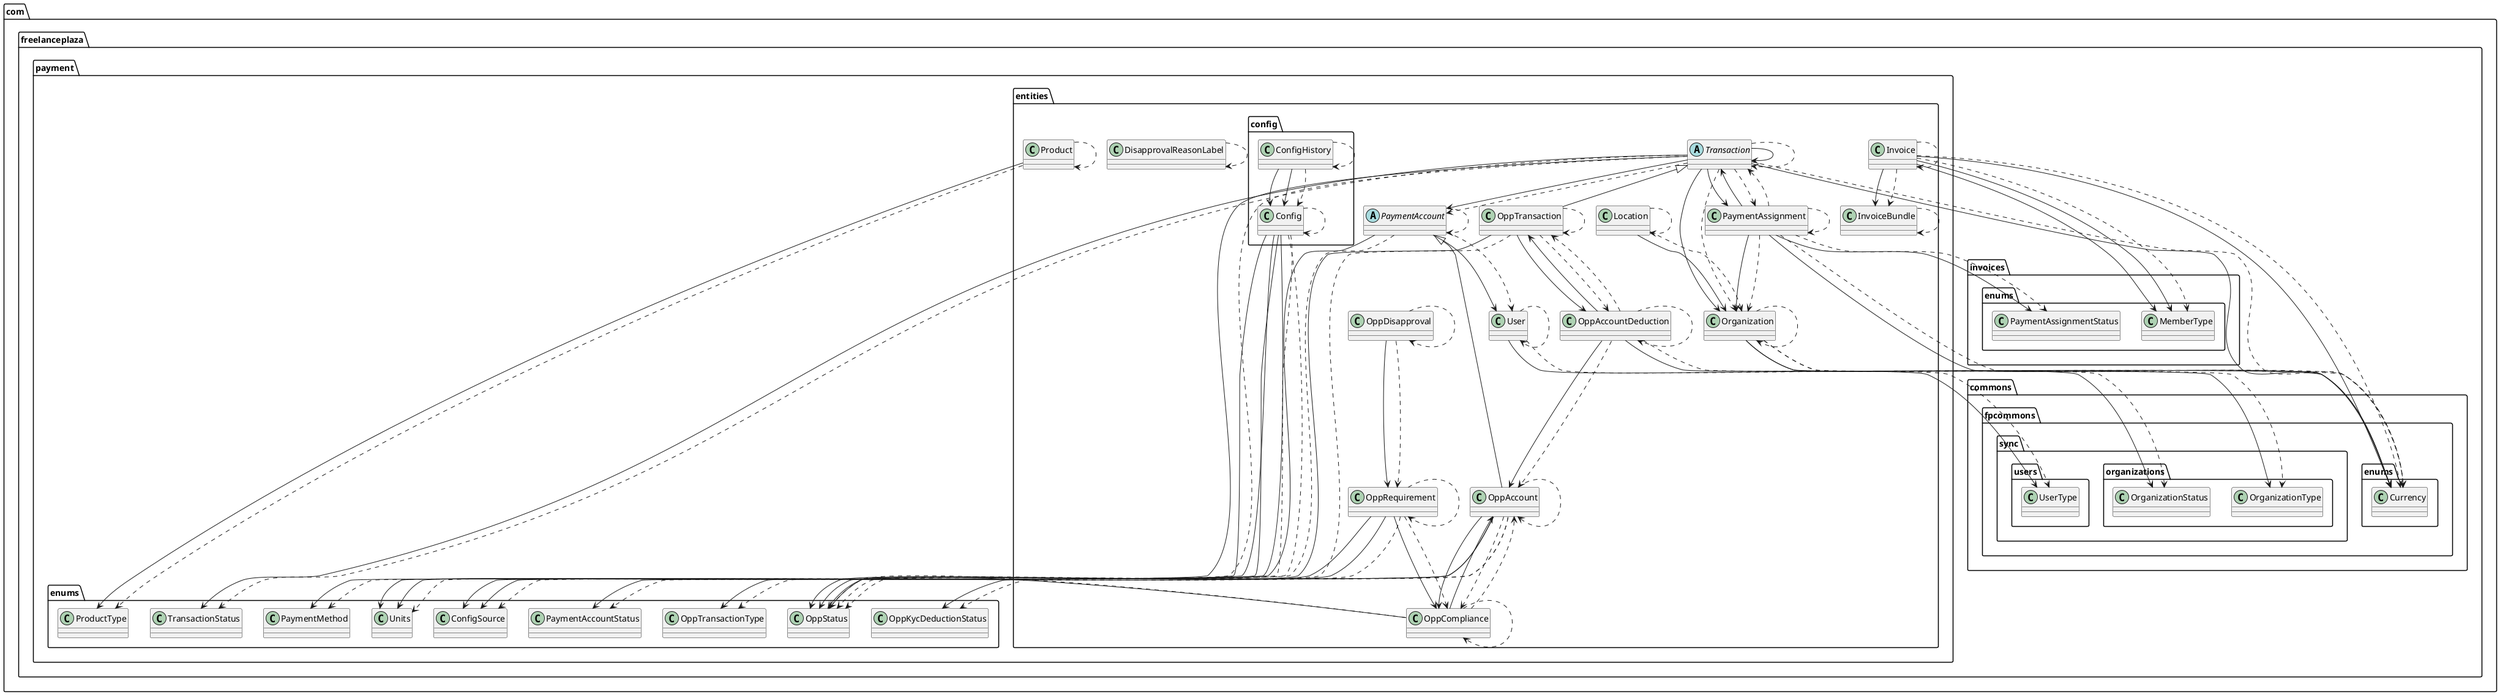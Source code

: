 @startuml
'https://plantuml.com/class-diagram

' GENERATE CLASS DIAGRAM ===========
' Generator       : it.brunasti.java.diagrammer.ClassDiagrammer
' Path            : [/Users/paolo/Work/Tadaah/fp-backend-payment-service/build/classes/java/main/com/freelanceplaza/payment/entities]
' Java Files Path : [/Users/paolo/Work/Tadaah/fp-backend-payment-service/src/main/java/com/freelanceplaza/payment/entities/]
' Configuration   : [/Users/paolo/IdeaProjects/mine/java-diagrammer/temp/tadaah/config.json]
' Generated at    : Thu Feb 20 18:12:52 CET 2025
'
'   Stat infos    :
'       Files : [20]
'       Lines : [742]
'     Classes : [20]
'     Methods : [387]
'      Fields : [181]



' CLASSES =======
class com.freelanceplaza.payment.entities.config.Config
abstract com.freelanceplaza.payment.entities.Transaction
class com.freelanceplaza.payment.entities.User
class com.freelanceplaza.payment.entities.InvoiceBundle
class com.freelanceplaza.payment.entities.OppAccount
class com.freelanceplaza.payment.entities.OppTransaction
class com.freelanceplaza.payment.entities.OppCompliance
class com.freelanceplaza.payment.entities.Location
class com.freelanceplaza.payment.entities.config.ConfigHistory
class com.freelanceplaza.payment.entities.Organization
class com.freelanceplaza.payment.entities.Invoice
abstract com.freelanceplaza.payment.entities.PaymentAccount
class com.freelanceplaza.payment.entities.OppDisapproval
class com.freelanceplaza.payment.entities.DisapprovalReasonLabel
class com.freelanceplaza.payment.entities.OppAccountDeduction
class com.freelanceplaza.payment.entities.Product
class com.freelanceplaza.payment.entities.OppRequirement
class com.freelanceplaza.payment.entities.PaymentAssignment
class com.freelanceplaza.payment.entities.config.ConfigHistory
class com.freelanceplaza.payment.entities.config.Config

' INHERITANCES =======
com.freelanceplaza.payment.entities.PaymentAccount <|-- com.freelanceplaza.payment.entities.OppAccount
com.freelanceplaza.payment.entities.Transaction <|-- com.freelanceplaza.payment.entities.OppTransaction

' IMPLEMENT INTERFACE =======

' FIELDS =======
com.freelanceplaza.payment.entities.config.Config --> com.freelanceplaza.payment.enums.Units
com.freelanceplaza.payment.entities.config.Config --> com.freelanceplaza.payment.enums.ConfigSource
com.freelanceplaza.payment.entities.Transaction --> com.freelanceplaza.commons.fpcommons.enums.Currency
com.freelanceplaza.payment.entities.Transaction --> com.freelanceplaza.payment.enums.PaymentMethod
com.freelanceplaza.payment.entities.Transaction --> com.freelanceplaza.payment.enums.TransactionStatus
com.freelanceplaza.payment.entities.Transaction --> com.freelanceplaza.payment.entities.Transaction
com.freelanceplaza.payment.entities.Transaction --> com.freelanceplaza.payment.entities.PaymentAccount
com.freelanceplaza.payment.entities.Transaction --> com.freelanceplaza.payment.entities.Organization
com.freelanceplaza.payment.entities.Transaction --> com.freelanceplaza.payment.entities.PaymentAssignment
com.freelanceplaza.payment.entities.User --> com.freelanceplaza.commons.fpcommons.sync.users.UserType
com.freelanceplaza.payment.entities.OppAccount --> com.freelanceplaza.payment.enums.OppStatus
com.freelanceplaza.payment.entities.OppAccount --> com.freelanceplaza.payment.enums.OppKycDeductionStatus
com.freelanceplaza.payment.entities.OppAccount --> com.freelanceplaza.payment.entities.OppCompliance
com.freelanceplaza.payment.entities.OppTransaction --> com.freelanceplaza.payment.enums.OppTransactionType
com.freelanceplaza.payment.entities.OppTransaction --> com.freelanceplaza.payment.entities.OppAccountDeduction
com.freelanceplaza.payment.entities.OppCompliance --> com.freelanceplaza.payment.enums.OppStatus
com.freelanceplaza.payment.entities.OppCompliance --> com.freelanceplaza.payment.entities.OppAccount
com.freelanceplaza.payment.entities.Location --> com.freelanceplaza.payment.entities.Organization
com.freelanceplaza.payment.entities.config.ConfigHistory --> com.freelanceplaza.payment.entities.config.Config
com.freelanceplaza.payment.entities.Organization --> com.freelanceplaza.commons.fpcommons.sync.organizations.OrganizationStatus
com.freelanceplaza.payment.entities.Organization --> com.freelanceplaza.commons.fpcommons.sync.organizations.OrganizationType
com.freelanceplaza.payment.entities.Invoice --> com.freelanceplaza.invoices.enums.MemberType
com.freelanceplaza.payment.entities.Invoice --> com.freelanceplaza.invoices.enums.MemberType
com.freelanceplaza.payment.entities.Invoice --> com.freelanceplaza.commons.fpcommons.enums.Currency
com.freelanceplaza.payment.entities.Invoice --> com.freelanceplaza.payment.entities.InvoiceBundle
com.freelanceplaza.payment.entities.PaymentAccount --> com.freelanceplaza.payment.entities.User
com.freelanceplaza.payment.entities.PaymentAccount --> com.freelanceplaza.payment.enums.PaymentAccountStatus
com.freelanceplaza.payment.entities.OppDisapproval --> com.freelanceplaza.payment.entities.OppRequirement
com.freelanceplaza.payment.entities.OppAccountDeduction --> com.freelanceplaza.commons.fpcommons.enums.Currency
com.freelanceplaza.payment.entities.OppAccountDeduction --> com.freelanceplaza.payment.entities.OppAccount
com.freelanceplaza.payment.entities.OppAccountDeduction --> com.freelanceplaza.payment.entities.OppTransaction
com.freelanceplaza.payment.entities.Product --> com.freelanceplaza.payment.enums.ProductType
com.freelanceplaza.payment.entities.OppRequirement --> com.freelanceplaza.payment.enums.OppStatus
com.freelanceplaza.payment.entities.OppRequirement --> com.freelanceplaza.payment.enums.OppStatus
com.freelanceplaza.payment.entities.OppRequirement --> com.freelanceplaza.payment.entities.OppCompliance
com.freelanceplaza.payment.entities.PaymentAssignment --> com.freelanceplaza.invoices.enums.PaymentAssignmentStatus
com.freelanceplaza.payment.entities.PaymentAssignment --> com.freelanceplaza.commons.fpcommons.enums.Currency
com.freelanceplaza.payment.entities.PaymentAssignment --> com.freelanceplaza.payment.entities.Transaction
com.freelanceplaza.payment.entities.PaymentAssignment --> com.freelanceplaza.payment.entities.Organization
com.freelanceplaza.payment.entities.config.ConfigHistory --> com.freelanceplaza.payment.entities.config.Config
com.freelanceplaza.payment.entities.config.Config --> com.freelanceplaza.payment.enums.Units
com.freelanceplaza.payment.entities.config.Config --> com.freelanceplaza.payment.enums.ConfigSource

' USES =======
com.freelanceplaza.payment.entities.config.Config ..> com.freelanceplaza.payment.enums.Units
com.freelanceplaza.payment.entities.config.Config ..> com.freelanceplaza.payment.enums.ConfigSource
com.freelanceplaza.payment.entities.config.Config ..> com.freelanceplaza.payment.entities.config.Config
com.freelanceplaza.payment.entities.Transaction ..> com.freelanceplaza.commons.fpcommons.enums.Currency
com.freelanceplaza.payment.entities.Transaction ..> com.freelanceplaza.payment.enums.PaymentMethod
com.freelanceplaza.payment.entities.Transaction ..> com.freelanceplaza.payment.enums.TransactionStatus
com.freelanceplaza.payment.entities.Transaction ..> com.freelanceplaza.payment.entities.Transaction
com.freelanceplaza.payment.entities.Transaction ..> com.freelanceplaza.payment.entities.PaymentAccount
com.freelanceplaza.payment.entities.Transaction ..> com.freelanceplaza.payment.entities.Organization
com.freelanceplaza.payment.entities.Transaction ..> com.freelanceplaza.payment.entities.PaymentAssignment
com.freelanceplaza.payment.entities.User ..> com.freelanceplaza.commons.fpcommons.sync.users.UserType
com.freelanceplaza.payment.entities.User ..> com.freelanceplaza.payment.entities.User
com.freelanceplaza.payment.entities.InvoiceBundle ..> com.freelanceplaza.payment.entities.InvoiceBundle
com.freelanceplaza.payment.entities.OppAccount ..> com.freelanceplaza.payment.enums.OppStatus
com.freelanceplaza.payment.entities.OppAccount ..> com.freelanceplaza.payment.enums.OppKycDeductionStatus
com.freelanceplaza.payment.entities.OppAccount ..> com.freelanceplaza.payment.entities.OppCompliance
com.freelanceplaza.payment.entities.OppAccount ..> com.freelanceplaza.payment.entities.OppAccount
com.freelanceplaza.payment.entities.OppTransaction ..> com.freelanceplaza.payment.enums.OppTransactionType
com.freelanceplaza.payment.entities.OppTransaction ..> com.freelanceplaza.payment.entities.OppAccountDeduction
com.freelanceplaza.payment.entities.OppTransaction ..> com.freelanceplaza.payment.entities.OppTransaction
com.freelanceplaza.payment.entities.OppCompliance ..> com.freelanceplaza.payment.enums.OppStatus
com.freelanceplaza.payment.entities.OppCompliance ..> com.freelanceplaza.payment.entities.OppAccount
com.freelanceplaza.payment.entities.OppCompliance ..> com.freelanceplaza.payment.entities.OppCompliance
com.freelanceplaza.payment.entities.Location ..> com.freelanceplaza.payment.entities.Organization
com.freelanceplaza.payment.entities.Location ..> com.freelanceplaza.payment.entities.Location
com.freelanceplaza.payment.entities.config.ConfigHistory ..> com.freelanceplaza.payment.entities.config.Config
com.freelanceplaza.payment.entities.config.ConfigHistory ..> com.freelanceplaza.payment.entities.config.ConfigHistory
com.freelanceplaza.payment.entities.Organization ..> com.freelanceplaza.commons.fpcommons.sync.organizations.OrganizationStatus
com.freelanceplaza.payment.entities.Organization ..> com.freelanceplaza.commons.fpcommons.sync.organizations.OrganizationType
com.freelanceplaza.payment.entities.Organization ..> com.freelanceplaza.payment.entities.Organization
com.freelanceplaza.payment.entities.Invoice ..> com.freelanceplaza.invoices.enums.MemberType
com.freelanceplaza.payment.entities.Invoice ..> com.freelanceplaza.commons.fpcommons.enums.Currency
com.freelanceplaza.payment.entities.Invoice ..> com.freelanceplaza.payment.entities.InvoiceBundle
com.freelanceplaza.payment.entities.Invoice ..> com.freelanceplaza.payment.entities.Invoice
com.freelanceplaza.payment.entities.PaymentAccount ..> com.freelanceplaza.payment.entities.User
com.freelanceplaza.payment.entities.PaymentAccount ..> com.freelanceplaza.payment.enums.PaymentAccountStatus
com.freelanceplaza.payment.entities.PaymentAccount ..> com.freelanceplaza.payment.entities.PaymentAccount
com.freelanceplaza.payment.entities.OppDisapproval ..> com.freelanceplaza.payment.entities.OppRequirement
com.freelanceplaza.payment.entities.OppDisapproval ..> com.freelanceplaza.payment.entities.OppDisapproval
com.freelanceplaza.payment.entities.DisapprovalReasonLabel ..> com.freelanceplaza.payment.entities.DisapprovalReasonLabel
com.freelanceplaza.payment.entities.OppAccountDeduction ..> com.freelanceplaza.commons.fpcommons.enums.Currency
com.freelanceplaza.payment.entities.OppAccountDeduction ..> com.freelanceplaza.payment.entities.OppAccount
com.freelanceplaza.payment.entities.OppAccountDeduction ..> com.freelanceplaza.payment.entities.OppTransaction
com.freelanceplaza.payment.entities.OppAccountDeduction ..> com.freelanceplaza.payment.entities.OppAccountDeduction
com.freelanceplaza.payment.entities.Product ..> com.freelanceplaza.payment.enums.ProductType
com.freelanceplaza.payment.entities.Product ..> com.freelanceplaza.payment.entities.Product
com.freelanceplaza.payment.entities.OppRequirement ..> com.freelanceplaza.payment.enums.OppStatus
com.freelanceplaza.payment.entities.OppRequirement ..> com.freelanceplaza.payment.entities.OppCompliance
com.freelanceplaza.payment.entities.OppRequirement ..> com.freelanceplaza.payment.entities.OppRequirement
com.freelanceplaza.payment.entities.PaymentAssignment ..> com.freelanceplaza.invoices.enums.PaymentAssignmentStatus
com.freelanceplaza.payment.entities.PaymentAssignment ..> com.freelanceplaza.commons.fpcommons.enums.Currency
com.freelanceplaza.payment.entities.PaymentAssignment ..> com.freelanceplaza.payment.entities.Transaction
com.freelanceplaza.payment.entities.PaymentAssignment ..> com.freelanceplaza.payment.entities.Organization
com.freelanceplaza.payment.entities.PaymentAssignment ..> com.freelanceplaza.payment.entities.PaymentAssignment

' IMPORTS =======
' Java Files Path : /Users/paolo/Work/Tadaah/fp-backend-payment-service/src/main/java/com/freelanceplaza/payment/entities/
' com.freelanceplaza.payment.entities.config.Config

' com.freelanceplaza.payment.entities.Transaction

' com.freelanceplaza.payment.entities.User

' com.freelanceplaza.payment.entities.InvoiceBundle

' com.freelanceplaza.payment.entities.OppAccount

' com.freelanceplaza.payment.entities.OppTransaction

' com.freelanceplaza.payment.entities.OppCompliance

' com.freelanceplaza.payment.entities.Location

' com.freelanceplaza.payment.entities.config.ConfigHistory

' com.freelanceplaza.payment.entities.Organization

' com.freelanceplaza.payment.entities.Invoice

' com.freelanceplaza.payment.entities.PaymentAccount

' com.freelanceplaza.payment.entities.OppDisapproval

' com.freelanceplaza.payment.entities.DisapprovalReasonLabel

' com.freelanceplaza.payment.entities.OppAccountDeduction

' com.freelanceplaza.payment.entities.Product

' com.freelanceplaza.payment.entities.OppRequirement

' com.freelanceplaza.payment.entities.PaymentAssignment

' com.freelanceplaza.payment.entities.config.ConfigHistory

' com.freelanceplaza.payment.entities.config.Config



@enduml
